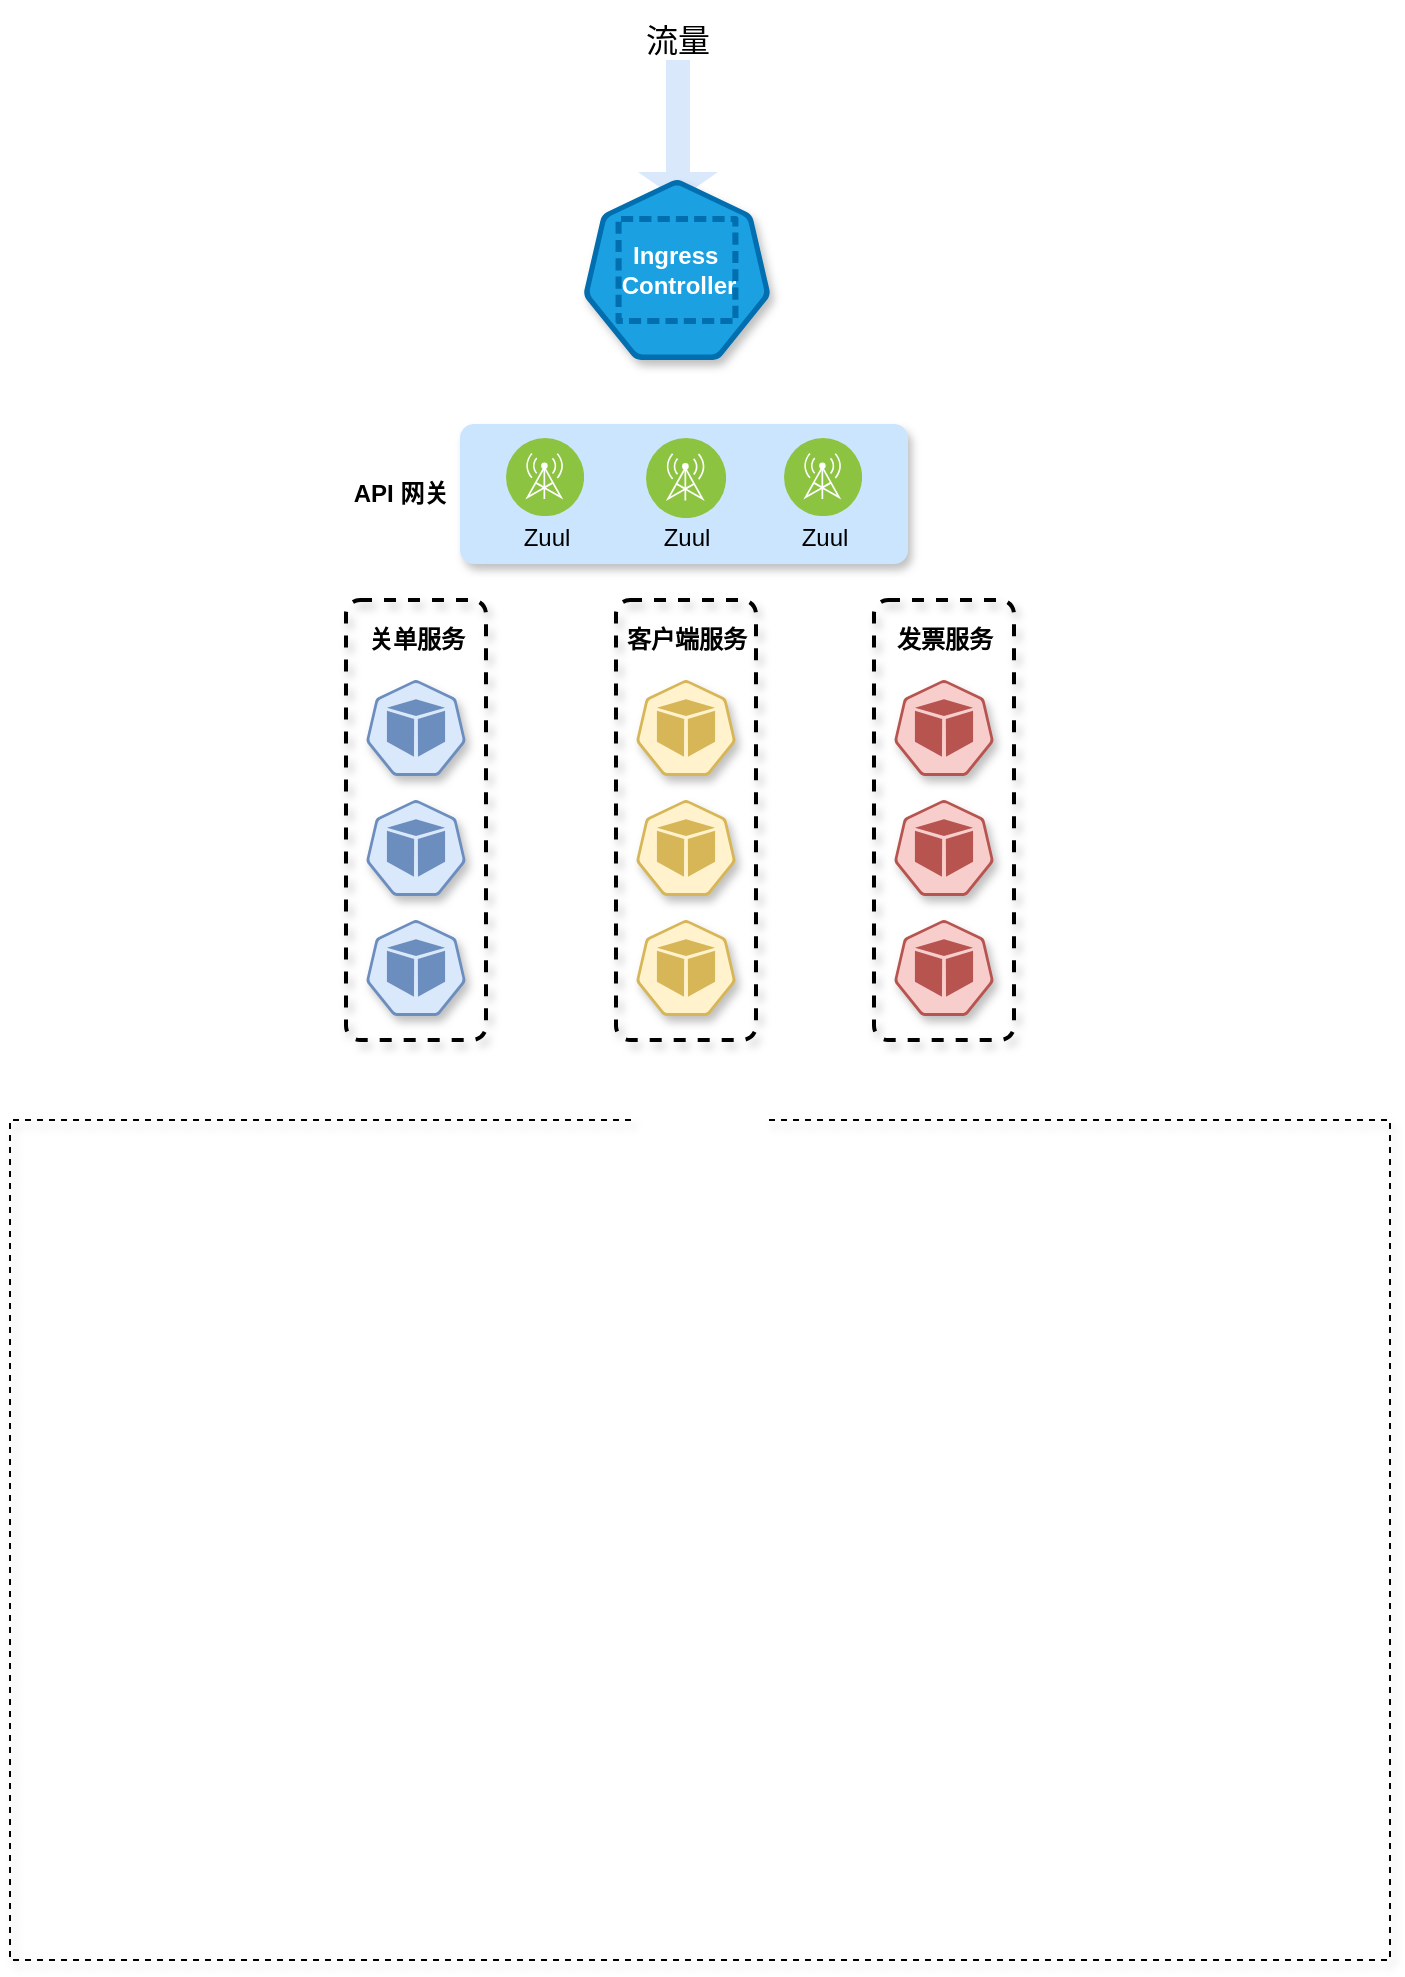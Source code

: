 <mxfile version="14.9.8" type="github"><diagram id="C5RBs43oDa-KdzZeNtuy" name="Page-1"><mxGraphModel dx="1038" dy="548" grid="1" gridSize="10" guides="1" tooltips="1" connect="1" arrows="1" fold="1" page="1" pageScale="1" pageWidth="827" pageHeight="1169" math="0" shadow="0"><root><mxCell id="WIyWlLk6GJQsqaUBKTNV-0"/><mxCell id="WIyWlLk6GJQsqaUBKTNV-1" parent="WIyWlLk6GJQsqaUBKTNV-0"/><mxCell id="dBJiUUkti5pUjCc-3D_W-28" value="" style="shape=singleArrow;direction=south;whiteSpace=wrap;html=1;fillColor=#dae8fc;strokeColor=none;" parent="WIyWlLk6GJQsqaUBKTNV-1" vertex="1"><mxGeometry x="394" y="40" width="40" height="70" as="geometry"/></mxCell><mxCell id="dBJiUUkti5pUjCc-3D_W-30" value="&lt;font style=&quot;font-size: 16px&quot;&gt;流量&lt;/font&gt;" style="text;html=1;align=center;verticalAlign=middle;whiteSpace=wrap;rounded=0;" parent="WIyWlLk6GJQsqaUBKTNV-1" vertex="1"><mxGeometry x="364" y="10" width="100" height="40" as="geometry"/></mxCell><mxCell id="lKUTsfi7DLRFIKs4Wi4O-4" value="" style="verticalLabelPosition=bottom;verticalAlign=top;html=1;shape=mxgraph.basic.polygon;polyCoords=[[0.55,0],[0.75,0],[1,0],[1,1],[0.75,1],[0,1],[0,0],[0.45,0]];polyline=1;fillColor=none;shadow=1;dashed=1;" vertex="1" parent="WIyWlLk6GJQsqaUBKTNV-1"><mxGeometry x="80" y="570" width="690" height="420" as="geometry"/></mxCell><mxCell id="lKUTsfi7DLRFIKs4Wi4O-7" value="&lt;b&gt;Ingress&amp;nbsp;&lt;br&gt;Controller&lt;/b&gt;" style="html=1;dashed=0;whitespace=wrap;strokeColor=#006EAF;points=[[0.005,0.63,0],[0.1,0.2,0],[0.9,0.2,0],[0.5,0,0],[0.995,0.63,0],[0.72,0.99,0],[0.5,1,0],[0.28,0.99,0]];shape=mxgraph.kubernetes.icon;prIcon=ns;shadow=1;fillColor=#1ba1e2;fontColor=#ffffff;" vertex="1" parent="WIyWlLk6GJQsqaUBKTNV-1"><mxGeometry x="343" y="100" width="141" height="90" as="geometry"/></mxCell><mxCell id="lKUTsfi7DLRFIKs4Wi4O-10" value="" style="rounded=1;whiteSpace=wrap;html=1;absoluteArcSize=1;arcSize=14;strokeWidth=2;shadow=1;dashed=1;fillColor=#cce5ff;strokeColor=none;" vertex="1" parent="WIyWlLk6GJQsqaUBKTNV-1"><mxGeometry x="305" y="222" width="224" height="70" as="geometry"/></mxCell><mxCell id="lKUTsfi7DLRFIKs4Wi4O-11" value="" style="aspect=fixed;perimeter=ellipsePerimeter;html=1;align=center;shadow=0;dashed=0;fontColor=#4277BB;labelBackgroundColor=#ffffff;fontSize=12;spacingTop=3;image;image=img/lib/ibm/infrastructure/mobile_provider_network.svg;strokeColor=#66FF66;" vertex="1" parent="WIyWlLk6GJQsqaUBKTNV-1"><mxGeometry x="328" y="229" width="39" height="39" as="geometry"/></mxCell><mxCell id="lKUTsfi7DLRFIKs4Wi4O-12" value="&lt;b&gt;API 网关&lt;/b&gt;" style="text;html=1;align=center;verticalAlign=middle;resizable=0;points=[];autosize=1;strokeColor=none;" vertex="1" parent="WIyWlLk6GJQsqaUBKTNV-1"><mxGeometry x="245" y="247" width="60" height="20" as="geometry"/></mxCell><mxCell id="lKUTsfi7DLRFIKs4Wi4O-15" value="Zuul" style="text;html=1;align=center;verticalAlign=middle;resizable=0;points=[];autosize=1;strokeColor=none;" vertex="1" parent="WIyWlLk6GJQsqaUBKTNV-1"><mxGeometry x="327.5" y="269" width="40" height="20" as="geometry"/></mxCell><mxCell id="lKUTsfi7DLRFIKs4Wi4O-16" value="" style="aspect=fixed;perimeter=ellipsePerimeter;html=1;align=center;shadow=0;dashed=0;fontColor=#4277BB;labelBackgroundColor=#ffffff;fontSize=12;spacingTop=3;image;image=img/lib/ibm/infrastructure/mobile_provider_network.svg;strokeColor=#66FF66;" vertex="1" parent="WIyWlLk6GJQsqaUBKTNV-1"><mxGeometry x="398" y="229" width="40" height="40" as="geometry"/></mxCell><mxCell id="lKUTsfi7DLRFIKs4Wi4O-17" value="Zuul" style="text;html=1;align=center;verticalAlign=middle;resizable=0;points=[];autosize=1;strokeColor=none;" vertex="1" parent="WIyWlLk6GJQsqaUBKTNV-1"><mxGeometry x="398" y="269" width="40" height="20" as="geometry"/></mxCell><mxCell id="lKUTsfi7DLRFIKs4Wi4O-19" value="" style="aspect=fixed;perimeter=ellipsePerimeter;html=1;align=center;shadow=0;dashed=0;fontColor=#4277BB;labelBackgroundColor=#ffffff;fontSize=12;spacingTop=3;image;image=img/lib/ibm/infrastructure/mobile_provider_network.svg;strokeColor=#66FF66;" vertex="1" parent="WIyWlLk6GJQsqaUBKTNV-1"><mxGeometry x="467" y="229" width="39" height="39" as="geometry"/></mxCell><mxCell id="lKUTsfi7DLRFIKs4Wi4O-20" value="Zuul" style="text;html=1;align=center;verticalAlign=middle;resizable=0;points=[];autosize=1;strokeColor=none;" vertex="1" parent="WIyWlLk6GJQsqaUBKTNV-1"><mxGeometry x="467" y="269" width="40" height="20" as="geometry"/></mxCell><mxCell id="lKUTsfi7DLRFIKs4Wi4O-27" value="" style="rounded=1;whiteSpace=wrap;html=1;absoluteArcSize=1;arcSize=14;strokeWidth=2;shadow=1;dashed=1;fillColor=none;" vertex="1" parent="WIyWlLk6GJQsqaUBKTNV-1"><mxGeometry x="248" y="310" width="70" height="220" as="geometry"/></mxCell><mxCell id="lKUTsfi7DLRFIKs4Wi4O-29" value="&lt;b&gt;关单服务&lt;/b&gt;" style="text;html=1;align=center;verticalAlign=middle;resizable=0;points=[];autosize=1;strokeColor=none;" vertex="1" parent="WIyWlLk6GJQsqaUBKTNV-1"><mxGeometry x="253" y="320" width="60" height="20" as="geometry"/></mxCell><mxCell id="lKUTsfi7DLRFIKs4Wi4O-30" value="" style="html=1;dashed=0;whitespace=wrap;fillColor=#dae8fc;strokeColor=#6c8ebf;points=[[0.005,0.63,0],[0.1,0.2,0],[0.9,0.2,0],[0.5,0,0],[0.995,0.63,0],[0.72,0.99,0],[0.5,1,0],[0.28,0.99,0]];shape=mxgraph.kubernetes.icon;prIcon=pod;shadow=1;" vertex="1" parent="WIyWlLk6GJQsqaUBKTNV-1"><mxGeometry x="258" y="350" width="50" height="48" as="geometry"/></mxCell><mxCell id="lKUTsfi7DLRFIKs4Wi4O-31" value="" style="html=1;dashed=0;whitespace=wrap;fillColor=#dae8fc;strokeColor=#6c8ebf;points=[[0.005,0.63,0],[0.1,0.2,0],[0.9,0.2,0],[0.5,0,0],[0.995,0.63,0],[0.72,0.99,0],[0.5,1,0],[0.28,0.99,0]];shape=mxgraph.kubernetes.icon;prIcon=pod;shadow=1;" vertex="1" parent="WIyWlLk6GJQsqaUBKTNV-1"><mxGeometry x="258" y="410" width="50" height="48" as="geometry"/></mxCell><mxCell id="lKUTsfi7DLRFIKs4Wi4O-32" value="" style="html=1;dashed=0;whitespace=wrap;fillColor=#dae8fc;strokeColor=#6c8ebf;points=[[0.005,0.63,0],[0.1,0.2,0],[0.9,0.2,0],[0.5,0,0],[0.995,0.63,0],[0.72,0.99,0],[0.5,1,0],[0.28,0.99,0]];shape=mxgraph.kubernetes.icon;prIcon=pod;shadow=1;" vertex="1" parent="WIyWlLk6GJQsqaUBKTNV-1"><mxGeometry x="258" y="470" width="50" height="48" as="geometry"/></mxCell><mxCell id="lKUTsfi7DLRFIKs4Wi4O-34" value="" style="rounded=1;whiteSpace=wrap;html=1;absoluteArcSize=1;arcSize=14;strokeWidth=2;shadow=1;dashed=1;fillColor=none;" vertex="1" parent="WIyWlLk6GJQsqaUBKTNV-1"><mxGeometry x="383" y="310" width="70" height="220" as="geometry"/></mxCell><mxCell id="lKUTsfi7DLRFIKs4Wi4O-35" value="&lt;b&gt;客户端服务&lt;/b&gt;" style="text;html=1;align=center;verticalAlign=middle;resizable=0;points=[];autosize=1;strokeColor=none;" vertex="1" parent="WIyWlLk6GJQsqaUBKTNV-1"><mxGeometry x="378" y="320" width="80" height="20" as="geometry"/></mxCell><mxCell id="lKUTsfi7DLRFIKs4Wi4O-36" value="" style="html=1;dashed=0;whitespace=wrap;fillColor=#fff2cc;strokeColor=#d6b656;points=[[0.005,0.63,0],[0.1,0.2,0],[0.9,0.2,0],[0.5,0,0],[0.995,0.63,0],[0.72,0.99,0],[0.5,1,0],[0.28,0.99,0]];shape=mxgraph.kubernetes.icon;prIcon=pod;shadow=1;" vertex="1" parent="WIyWlLk6GJQsqaUBKTNV-1"><mxGeometry x="393" y="350" width="50" height="48" as="geometry"/></mxCell><mxCell id="lKUTsfi7DLRFIKs4Wi4O-37" value="" style="html=1;dashed=0;whitespace=wrap;fillColor=#fff2cc;strokeColor=#d6b656;points=[[0.005,0.63,0],[0.1,0.2,0],[0.9,0.2,0],[0.5,0,0],[0.995,0.63,0],[0.72,0.99,0],[0.5,1,0],[0.28,0.99,0]];shape=mxgraph.kubernetes.icon;prIcon=pod;shadow=1;" vertex="1" parent="WIyWlLk6GJQsqaUBKTNV-1"><mxGeometry x="393" y="410" width="50" height="48" as="geometry"/></mxCell><mxCell id="lKUTsfi7DLRFIKs4Wi4O-38" value="" style="html=1;dashed=0;whitespace=wrap;fillColor=#fff2cc;strokeColor=#d6b656;points=[[0.005,0.63,0],[0.1,0.2,0],[0.9,0.2,0],[0.5,0,0],[0.995,0.63,0],[0.72,0.99,0],[0.5,1,0],[0.28,0.99,0]];shape=mxgraph.kubernetes.icon;prIcon=pod;shadow=1;" vertex="1" parent="WIyWlLk6GJQsqaUBKTNV-1"><mxGeometry x="393" y="470" width="50" height="48" as="geometry"/></mxCell><mxCell id="lKUTsfi7DLRFIKs4Wi4O-39" value="" style="rounded=1;whiteSpace=wrap;html=1;absoluteArcSize=1;arcSize=14;strokeWidth=2;shadow=1;dashed=1;fillColor=none;" vertex="1" parent="WIyWlLk6GJQsqaUBKTNV-1"><mxGeometry x="512" y="310" width="70" height="220" as="geometry"/></mxCell><mxCell id="lKUTsfi7DLRFIKs4Wi4O-40" value="&lt;b&gt;发票服务&lt;/b&gt;" style="text;html=1;align=center;verticalAlign=middle;resizable=0;points=[];autosize=1;strokeColor=none;" vertex="1" parent="WIyWlLk6GJQsqaUBKTNV-1"><mxGeometry x="517" y="320" width="60" height="20" as="geometry"/></mxCell><mxCell id="lKUTsfi7DLRFIKs4Wi4O-41" value="" style="html=1;dashed=0;whitespace=wrap;fillColor=#f8cecc;strokeColor=#b85450;points=[[0.005,0.63,0],[0.1,0.2,0],[0.9,0.2,0],[0.5,0,0],[0.995,0.63,0],[0.72,0.99,0],[0.5,1,0],[0.28,0.99,0]];shape=mxgraph.kubernetes.icon;prIcon=pod;shadow=1;" vertex="1" parent="WIyWlLk6GJQsqaUBKTNV-1"><mxGeometry x="522" y="350" width="50" height="48" as="geometry"/></mxCell><mxCell id="lKUTsfi7DLRFIKs4Wi4O-42" value="" style="html=1;dashed=0;whitespace=wrap;fillColor=#f8cecc;strokeColor=#b85450;points=[[0.005,0.63,0],[0.1,0.2,0],[0.9,0.2,0],[0.5,0,0],[0.995,0.63,0],[0.72,0.99,0],[0.5,1,0],[0.28,0.99,0]];shape=mxgraph.kubernetes.icon;prIcon=pod;shadow=1;" vertex="1" parent="WIyWlLk6GJQsqaUBKTNV-1"><mxGeometry x="522" y="410" width="50" height="48" as="geometry"/></mxCell><mxCell id="lKUTsfi7DLRFIKs4Wi4O-43" value="" style="html=1;dashed=0;whitespace=wrap;fillColor=#f8cecc;strokeColor=#b85450;points=[[0.005,0.63,0],[0.1,0.2,0],[0.9,0.2,0],[0.5,0,0],[0.995,0.63,0],[0.72,0.99,0],[0.5,1,0],[0.28,0.99,0]];shape=mxgraph.kubernetes.icon;prIcon=pod;shadow=1;" vertex="1" parent="WIyWlLk6GJQsqaUBKTNV-1"><mxGeometry x="522" y="470" width="50" height="48" as="geometry"/></mxCell></root></mxGraphModel></diagram></mxfile>